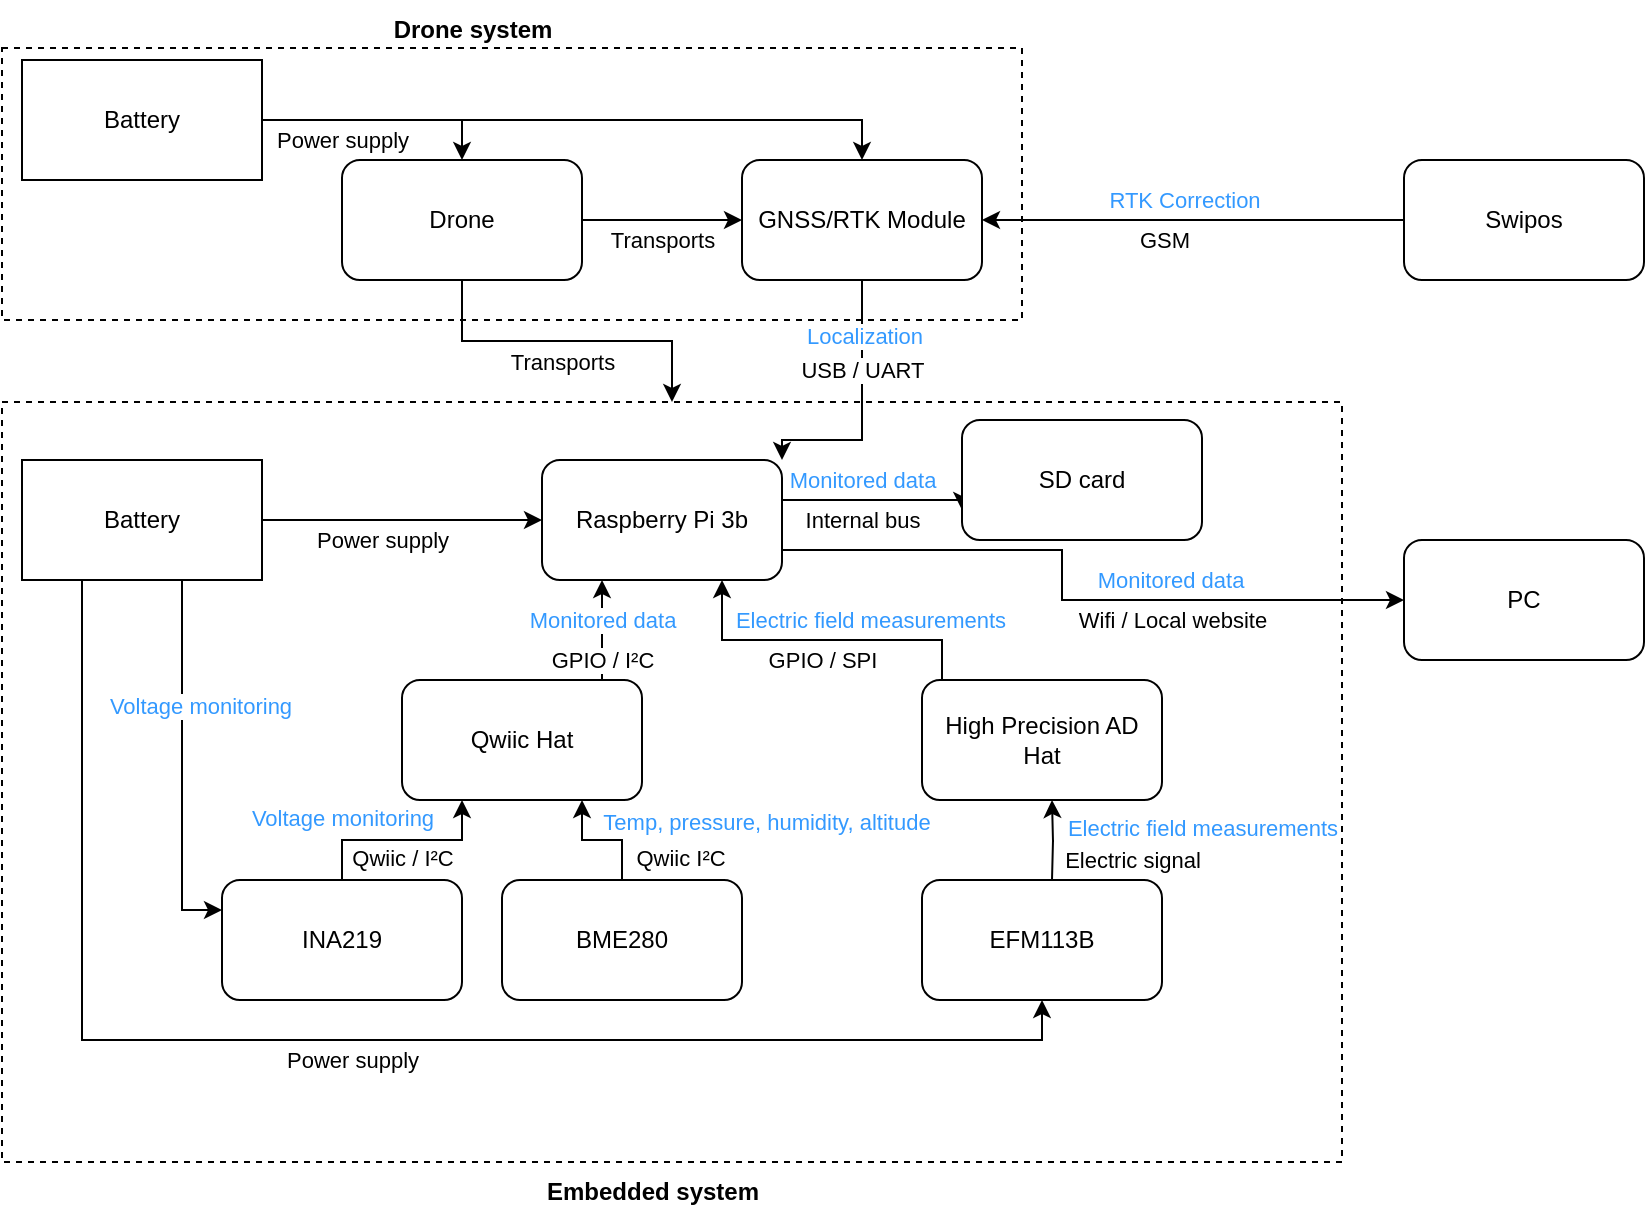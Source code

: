 <mxfile version="20.2.7" type="device"><diagram id="AvVN9DUn0CAPkpMafGbz" name="Page-1"><mxGraphModel dx="1246" dy="760" grid="1" gridSize="10" guides="1" tooltips="1" connect="1" arrows="1" fold="1" page="1" pageScale="1" pageWidth="850" pageHeight="1100" math="0" shadow="0"><root><mxCell id="0"/><mxCell id="1" parent="0"/><mxCell id="1tYavomdFCM77gMyva7n-68" value="" style="rounded=0;whiteSpace=wrap;html=1;fontColor=#3399FF;dashed=1;" vertex="1" parent="1"><mxGeometry x="20" y="24" width="510" height="136" as="geometry"/></mxCell><mxCell id="1tYavomdFCM77gMyva7n-61" value="" style="rounded=0;whiteSpace=wrap;html=1;fontColor=#3399FF;dashed=1;" vertex="1" parent="1"><mxGeometry x="20" y="201" width="670" height="380" as="geometry"/></mxCell><mxCell id="1tYavomdFCM77gMyva7n-9" value="&lt;div&gt;Transports&lt;/div&gt;" style="edgeStyle=orthogonalEdgeStyle;rounded=0;orthogonalLoop=1;jettySize=auto;html=1;exitX=1;exitY=0.5;exitDx=0;exitDy=0;entryX=0;entryY=0.5;entryDx=0;entryDy=0;" edge="1" parent="1" source="1tYavomdFCM77gMyva7n-1" target="1tYavomdFCM77gMyva7n-7"><mxGeometry y="-10" relative="1" as="geometry"><mxPoint as="offset"/></mxGeometry></mxCell><mxCell id="1tYavomdFCM77gMyva7n-1" value="&lt;div&gt;Drone&lt;/div&gt;" style="rounded=1;whiteSpace=wrap;html=1;" vertex="1" parent="1"><mxGeometry x="190" y="80" width="120" height="60" as="geometry"/></mxCell><mxCell id="1tYavomdFCM77gMyva7n-20" value="GPIO / I²C" style="edgeStyle=orthogonalEdgeStyle;rounded=0;orthogonalLoop=1;jettySize=auto;html=1;exitX=0.25;exitY=1;exitDx=0;exitDy=0;startArrow=classic;startFill=1;endArrow=none;endFill=0;" edge="1" parent="1" source="1tYavomdFCM77gMyva7n-2"><mxGeometry x="0.6" relative="1" as="geometry"><mxPoint x="320" y="340" as="targetPoint"/><Array as="points"><mxPoint x="320" y="310"/><mxPoint x="320" y="310"/></Array><mxPoint as="offset"/></mxGeometry></mxCell><mxCell id="1tYavomdFCM77gMyva7n-24" value="&lt;div&gt;GPIO / SPI&lt;/div&gt;" style="edgeStyle=orthogonalEdgeStyle;rounded=0;orthogonalLoop=1;jettySize=auto;html=1;exitX=0.75;exitY=1;exitDx=0;exitDy=0;startArrow=classic;startFill=1;endArrow=none;endFill=0;" edge="1" parent="1" source="1tYavomdFCM77gMyva7n-2" target="1tYavomdFCM77gMyva7n-23"><mxGeometry y="-10" relative="1" as="geometry"><Array as="points"><mxPoint x="380" y="320"/><mxPoint x="490" y="320"/></Array><mxPoint as="offset"/></mxGeometry></mxCell><mxCell id="1tYavomdFCM77gMyva7n-41" value="&lt;div&gt;Internal bus&lt;/div&gt;" style="edgeStyle=orthogonalEdgeStyle;rounded=0;orthogonalLoop=1;jettySize=auto;html=1;exitX=1;exitY=0.5;exitDx=0;exitDy=0;startArrow=none;startFill=0;endArrow=classic;endFill=1;entryX=0;entryY=0.75;entryDx=0;entryDy=0;" edge="1" parent="1" target="1tYavomdFCM77gMyva7n-44"><mxGeometry x="-0.1" y="-10" relative="1" as="geometry"><mxPoint x="670" y="230" as="targetPoint"/><mxPoint x="410" y="245" as="sourcePoint"/><Array as="points"><mxPoint x="410" y="250"/><mxPoint x="500" y="250"/><mxPoint x="500" y="255"/></Array><mxPoint as="offset"/></mxGeometry></mxCell><mxCell id="1tYavomdFCM77gMyva7n-49" value="&lt;div&gt;Monitored data&lt;/div&gt;" style="edgeLabel;html=1;align=center;verticalAlign=middle;resizable=0;points=[];fontColor=#3399FF;" vertex="1" connectable="0" parent="1tYavomdFCM77gMyva7n-41"><mxGeometry x="0.353" y="-2" relative="1" as="geometry"><mxPoint x="-23" y="-12" as="offset"/></mxGeometry></mxCell><mxCell id="1tYavomdFCM77gMyva7n-50" value="&lt;div&gt;Monitored data&lt;/div&gt;" style="edgeLabel;html=1;align=center;verticalAlign=middle;resizable=0;points=[];fontColor=#3399FF;" vertex="1" connectable="0" parent="1tYavomdFCM77gMyva7n-41"><mxGeometry x="0.353" y="-2" relative="1" as="geometry"><mxPoint x="131" y="38" as="offset"/></mxGeometry></mxCell><mxCell id="1tYavomdFCM77gMyva7n-51" value="&lt;div&gt;Electric field measurements&lt;/div&gt;" style="edgeLabel;html=1;align=center;verticalAlign=middle;resizable=0;points=[];fontColor=#3399FF;" vertex="1" connectable="0" parent="1tYavomdFCM77gMyva7n-41"><mxGeometry x="0.353" y="-2" relative="1" as="geometry"><mxPoint x="147" y="162" as="offset"/></mxGeometry></mxCell><mxCell id="1tYavomdFCM77gMyva7n-52" value="&lt;div&gt;Electric field measurements&lt;/div&gt;" style="edgeLabel;html=1;align=center;verticalAlign=middle;resizable=0;points=[];fontColor=#3399FF;" vertex="1" connectable="0" parent="1tYavomdFCM77gMyva7n-41"><mxGeometry x="0.353" y="-2" relative="1" as="geometry"><mxPoint x="-19" y="58" as="offset"/></mxGeometry></mxCell><mxCell id="1tYavomdFCM77gMyva7n-54" value="&lt;div&gt;Monitored data&lt;/div&gt;" style="edgeLabel;html=1;align=center;verticalAlign=middle;resizable=0;points=[];fontColor=#3399FF;" vertex="1" connectable="0" parent="1tYavomdFCM77gMyva7n-41"><mxGeometry x="0.353" y="-2" relative="1" as="geometry"><mxPoint x="-153" y="58" as="offset"/></mxGeometry></mxCell><mxCell id="1tYavomdFCM77gMyva7n-55" value="Temp, pressure, humidity, altitude" style="edgeLabel;html=1;align=center;verticalAlign=middle;resizable=0;points=[];fontColor=#3399FF;" vertex="1" connectable="0" parent="1tYavomdFCM77gMyva7n-41"><mxGeometry x="0.353" y="-2" relative="1" as="geometry"><mxPoint x="-71" y="159" as="offset"/></mxGeometry></mxCell><mxCell id="1tYavomdFCM77gMyva7n-43" style="edgeStyle=orthogonalEdgeStyle;rounded=0;orthogonalLoop=1;jettySize=auto;html=1;exitX=1;exitY=0.75;exitDx=0;exitDy=0;startArrow=none;startFill=0;endArrow=classic;endFill=1;entryX=0;entryY=0.5;entryDx=0;entryDy=0;" edge="1" parent="1" source="1tYavomdFCM77gMyva7n-2" target="1tYavomdFCM77gMyva7n-45"><mxGeometry relative="1" as="geometry"><mxPoint x="680" y="300" as="targetPoint"/><Array as="points"><mxPoint x="550" y="275"/><mxPoint x="550" y="300"/></Array></mxGeometry></mxCell><mxCell id="1tYavomdFCM77gMyva7n-46" value="Wifi / Local website" style="edgeLabel;html=1;align=center;verticalAlign=middle;resizable=0;points=[];" vertex="1" connectable="0" parent="1tYavomdFCM77gMyva7n-43"><mxGeometry x="0.2" relative="1" as="geometry"><mxPoint x="18" y="10" as="offset"/></mxGeometry></mxCell><mxCell id="1tYavomdFCM77gMyva7n-2" value="Raspberry Pi 3b" style="rounded=1;whiteSpace=wrap;html=1;" vertex="1" parent="1"><mxGeometry x="290" y="230" width="120" height="60" as="geometry"/></mxCell><mxCell id="1tYavomdFCM77gMyva7n-5" style="edgeStyle=orthogonalEdgeStyle;rounded=0;orthogonalLoop=1;jettySize=auto;html=1;exitX=1;exitY=0.5;exitDx=0;exitDy=0;entryX=0.5;entryY=0;entryDx=0;entryDy=0;" edge="1" parent="1" source="1tYavomdFCM77gMyva7n-3" target="1tYavomdFCM77gMyva7n-1"><mxGeometry relative="1" as="geometry"><Array as="points"><mxPoint x="250" y="60"/></Array></mxGeometry></mxCell><mxCell id="1tYavomdFCM77gMyva7n-6" style="edgeStyle=orthogonalEdgeStyle;rounded=0;orthogonalLoop=1;jettySize=auto;html=1;exitX=1;exitY=0.5;exitDx=0;exitDy=0;entryX=0.5;entryY=0;entryDx=0;entryDy=0;" edge="1" parent="1" source="1tYavomdFCM77gMyva7n-3" target="1tYavomdFCM77gMyva7n-7"><mxGeometry relative="1" as="geometry"><mxPoint x="400" y="60" as="targetPoint"/></mxGeometry></mxCell><mxCell id="1tYavomdFCM77gMyva7n-10" value="&lt;div&gt;Power supply&lt;/div&gt;" style="edgeLabel;html=1;align=center;verticalAlign=middle;resizable=0;points=[];" vertex="1" connectable="0" parent="1tYavomdFCM77gMyva7n-6"><mxGeometry x="-0.825" y="-5" relative="1" as="geometry"><mxPoint x="12" y="5" as="offset"/></mxGeometry></mxCell><mxCell id="1tYavomdFCM77gMyva7n-16" value="&lt;div&gt;Power supply&lt;/div&gt;" style="edgeLabel;html=1;align=center;verticalAlign=middle;resizable=0;points=[];" vertex="1" connectable="0" parent="1tYavomdFCM77gMyva7n-6"><mxGeometry x="-0.825" y="-5" relative="1" as="geometry"><mxPoint x="32" y="205" as="offset"/></mxGeometry></mxCell><mxCell id="1tYavomdFCM77gMyva7n-3" value="Battery" style="rounded=0;whiteSpace=wrap;html=1;" vertex="1" parent="1"><mxGeometry x="30" y="30" width="120" height="60" as="geometry"/></mxCell><mxCell id="1tYavomdFCM77gMyva7n-12" style="edgeStyle=orthogonalEdgeStyle;rounded=0;orthogonalLoop=1;jettySize=auto;html=1;exitX=0.5;exitY=1;exitDx=0;exitDy=0;entryX=1;entryY=0;entryDx=0;entryDy=0;" edge="1" parent="1" source="1tYavomdFCM77gMyva7n-7" target="1tYavomdFCM77gMyva7n-2"><mxGeometry relative="1" as="geometry"><mxPoint x="410" y="240" as="targetPoint"/><Array as="points"><mxPoint x="450" y="220"/></Array></mxGeometry></mxCell><mxCell id="1tYavomdFCM77gMyva7n-13" value="&lt;div&gt;USB / UART&lt;/div&gt;" style="edgeLabel;html=1;align=center;verticalAlign=middle;resizable=0;points=[];" vertex="1" connectable="0" parent="1tYavomdFCM77gMyva7n-12"><mxGeometry x="-0.16" y="-4" relative="1" as="geometry"><mxPoint x="4" y="-10" as="offset"/></mxGeometry></mxCell><mxCell id="1tYavomdFCM77gMyva7n-7" value="&lt;div&gt;GNSS/RTK Module&lt;/div&gt;" style="rounded=1;whiteSpace=wrap;html=1;" vertex="1" parent="1"><mxGeometry x="390" y="80" width="120" height="60" as="geometry"/></mxCell><mxCell id="1tYavomdFCM77gMyva7n-15" style="edgeStyle=orthogonalEdgeStyle;rounded=0;orthogonalLoop=1;jettySize=auto;html=1;exitX=1;exitY=0.5;exitDx=0;exitDy=0;entryX=0;entryY=0.5;entryDx=0;entryDy=0;" edge="1" parent="1" source="1tYavomdFCM77gMyva7n-14" target="1tYavomdFCM77gMyva7n-2"><mxGeometry relative="1" as="geometry"/></mxCell><mxCell id="1tYavomdFCM77gMyva7n-40" value="&lt;div&gt;Power supply&lt;/div&gt;" style="edgeStyle=orthogonalEdgeStyle;rounded=0;orthogonalLoop=1;jettySize=auto;html=1;exitX=0.25;exitY=1;exitDx=0;exitDy=0;entryX=0.5;entryY=1;entryDx=0;entryDy=0;startArrow=none;startFill=0;endArrow=classic;endFill=1;" edge="1" parent="1" source="1tYavomdFCM77gMyva7n-14" target="1tYavomdFCM77gMyva7n-32"><mxGeometry y="-10" relative="1" as="geometry"><mxPoint as="offset"/></mxGeometry></mxCell><mxCell id="1tYavomdFCM77gMyva7n-14" value="Battery" style="rounded=0;whiteSpace=wrap;html=1;" vertex="1" parent="1"><mxGeometry x="30" y="230" width="120" height="60" as="geometry"/></mxCell><mxCell id="1tYavomdFCM77gMyva7n-18" style="edgeStyle=orthogonalEdgeStyle;rounded=0;orthogonalLoop=1;jettySize=auto;html=1;exitX=0;exitY=0.5;exitDx=0;exitDy=0;entryX=1;entryY=0.5;entryDx=0;entryDy=0;" edge="1" parent="1" source="1tYavomdFCM77gMyva7n-17" target="1tYavomdFCM77gMyva7n-7"><mxGeometry relative="1" as="geometry"/></mxCell><mxCell id="1tYavomdFCM77gMyva7n-19" value="&lt;div&gt;RTK Correction&lt;/div&gt;" style="edgeLabel;html=1;align=center;verticalAlign=middle;resizable=0;points=[];fontColor=#3399FF;" vertex="1" connectable="0" parent="1tYavomdFCM77gMyva7n-18"><mxGeometry x="0.143" y="-4" relative="1" as="geometry"><mxPoint x="10" y="-6" as="offset"/></mxGeometry></mxCell><mxCell id="1tYavomdFCM77gMyva7n-47" value="&lt;div&gt;GSM&lt;/div&gt;" style="edgeLabel;html=1;align=center;verticalAlign=middle;resizable=0;points=[];fontColor=#000000;" vertex="1" connectable="0" parent="1tYavomdFCM77gMyva7n-18"><mxGeometry x="0.143" y="2" relative="1" as="geometry"><mxPoint y="8" as="offset"/></mxGeometry></mxCell><mxCell id="1tYavomdFCM77gMyva7n-17" value="Swipos" style="rounded=1;whiteSpace=wrap;html=1;" vertex="1" parent="1"><mxGeometry x="721" y="80" width="120" height="60" as="geometry"/></mxCell><mxCell id="1tYavomdFCM77gMyva7n-35" style="edgeStyle=orthogonalEdgeStyle;rounded=0;orthogonalLoop=1;jettySize=auto;html=1;exitX=0;exitY=0.25;exitDx=0;exitDy=0;startArrow=classic;startFill=1;endArrow=none;endFill=0;" edge="1" parent="1" source="1tYavomdFCM77gMyva7n-21"><mxGeometry relative="1" as="geometry"><mxPoint x="110" y="290" as="targetPoint"/><Array as="points"><mxPoint x="110" y="455"/><mxPoint x="110" y="291"/></Array></mxGeometry></mxCell><mxCell id="1tYavomdFCM77gMyva7n-36" value="Voltage monitoring" style="edgeLabel;html=1;align=center;verticalAlign=middle;resizable=0;points=[];fontColor=#3399FF;" vertex="1" connectable="0" parent="1tYavomdFCM77gMyva7n-35"><mxGeometry x="-0.104" y="2" relative="1" as="geometry"><mxPoint x="11" y="-39" as="offset"/></mxGeometry></mxCell><mxCell id="1tYavomdFCM77gMyva7n-56" value="Voltage monitoring" style="edgeLabel;html=1;align=center;verticalAlign=middle;resizable=0;points=[];fontColor=#3399FF;" vertex="1" connectable="0" parent="1tYavomdFCM77gMyva7n-35"><mxGeometry x="-0.104" y="2" relative="1" as="geometry"><mxPoint x="82" y="17" as="offset"/></mxGeometry></mxCell><mxCell id="1tYavomdFCM77gMyva7n-21" value="INA219" style="rounded=1;whiteSpace=wrap;html=1;" vertex="1" parent="1"><mxGeometry x="130" y="440" width="120" height="60" as="geometry"/></mxCell><mxCell id="1tYavomdFCM77gMyva7n-27" style="edgeStyle=orthogonalEdgeStyle;rounded=0;orthogonalLoop=1;jettySize=auto;html=1;exitX=0.25;exitY=1;exitDx=0;exitDy=0;entryX=0.5;entryY=0;entryDx=0;entryDy=0;startArrow=classic;startFill=1;endArrow=none;endFill=0;" edge="1" parent="1" source="1tYavomdFCM77gMyva7n-22" target="1tYavomdFCM77gMyva7n-21"><mxGeometry relative="1" as="geometry"/></mxCell><mxCell id="1tYavomdFCM77gMyva7n-28" value="&lt;div&gt;Qwiic / I²C&lt;/div&gt;" style="edgeLabel;html=1;align=center;verticalAlign=middle;resizable=0;points=[];" vertex="1" connectable="0" parent="1tYavomdFCM77gMyva7n-27"><mxGeometry x="0.244" y="4" relative="1" as="geometry"><mxPoint x="12" y="5" as="offset"/></mxGeometry></mxCell><mxCell id="1tYavomdFCM77gMyva7n-30" style="edgeStyle=orthogonalEdgeStyle;rounded=0;orthogonalLoop=1;jettySize=auto;html=1;exitX=0.75;exitY=1;exitDx=0;exitDy=0;entryX=0.5;entryY=0;entryDx=0;entryDy=0;verticalAlign=middle;startArrow=classic;startFill=1;endArrow=none;endFill=0;" edge="1" parent="1" source="1tYavomdFCM77gMyva7n-22" target="1tYavomdFCM77gMyva7n-29"><mxGeometry relative="1" as="geometry"><Array as="points"><mxPoint x="310" y="420"/><mxPoint x="330" y="420"/></Array></mxGeometry></mxCell><mxCell id="1tYavomdFCM77gMyva7n-31" value="Qwiic I²C" style="edgeLabel;html=1;align=center;verticalAlign=middle;resizable=0;points=[];" vertex="1" connectable="0" parent="1tYavomdFCM77gMyva7n-30"><mxGeometry x="0.333" y="-1" relative="1" as="geometry"><mxPoint x="30" y="9" as="offset"/></mxGeometry></mxCell><mxCell id="1tYavomdFCM77gMyva7n-22" value="Qwiic Hat" style="rounded=1;whiteSpace=wrap;html=1;" vertex="1" parent="1"><mxGeometry x="220" y="340" width="120" height="60" as="geometry"/></mxCell><mxCell id="1tYavomdFCM77gMyva7n-33" value="&lt;div&gt;Electric signal&lt;/div&gt;" style="edgeStyle=orthogonalEdgeStyle;rounded=0;orthogonalLoop=1;jettySize=auto;html=1;exitX=0.5;exitY=1;exitDx=0;exitDy=0;entryX=0.5;entryY=0;entryDx=0;entryDy=0;startArrow=classic;startFill=1;endArrow=none;endFill=0;" edge="1" parent="1"><mxGeometry x="0.5" y="40" relative="1" as="geometry"><mxPoint x="545" y="400" as="sourcePoint"/><mxPoint x="545" y="440" as="targetPoint"/><mxPoint as="offset"/></mxGeometry></mxCell><mxCell id="1tYavomdFCM77gMyva7n-23" value="&lt;div&gt;High Precision AD Hat&lt;/div&gt;" style="rounded=1;whiteSpace=wrap;html=1;" vertex="1" parent="1"><mxGeometry x="480" y="340" width="120" height="60" as="geometry"/></mxCell><mxCell id="1tYavomdFCM77gMyva7n-29" value="&lt;div&gt;BME280&lt;/div&gt;" style="rounded=1;whiteSpace=wrap;html=1;" vertex="1" parent="1"><mxGeometry x="270" y="440" width="120" height="60" as="geometry"/></mxCell><mxCell id="1tYavomdFCM77gMyva7n-32" value="EFM113B" style="rounded=1;whiteSpace=wrap;html=1;" vertex="1" parent="1"><mxGeometry x="480" y="440" width="120" height="60" as="geometry"/></mxCell><mxCell id="1tYavomdFCM77gMyva7n-44" value="&lt;div&gt;SD card &lt;br&gt;&lt;/div&gt;" style="rounded=1;whiteSpace=wrap;html=1;" vertex="1" parent="1"><mxGeometry x="500" y="210" width="120" height="60" as="geometry"/></mxCell><mxCell id="1tYavomdFCM77gMyva7n-45" value="PC" style="rounded=1;whiteSpace=wrap;html=1;" vertex="1" parent="1"><mxGeometry x="721" y="270" width="120" height="60" as="geometry"/></mxCell><mxCell id="1tYavomdFCM77gMyva7n-48" value="&lt;div&gt;Localization&lt;/div&gt;" style="edgeLabel;html=1;align=center;verticalAlign=middle;resizable=0;points=[];fontColor=#3399FF;" vertex="1" connectable="0" parent="1"><mxGeometry x="450" y="140" as="geometry"><mxPoint x="1" y="28" as="offset"/></mxGeometry></mxCell><mxCell id="1tYavomdFCM77gMyva7n-67" value="Embedded system" style="text;html=1;align=center;verticalAlign=middle;resizable=0;points=[];autosize=1;strokeColor=none;fillColor=none;fontColor=#000000;fontStyle=1" vertex="1" parent="1"><mxGeometry x="280" y="581" width="130" height="30" as="geometry"/></mxCell><mxCell id="1tYavomdFCM77gMyva7n-69" value="&lt;div&gt;Drone system&lt;/div&gt;" style="text;html=1;align=center;verticalAlign=middle;resizable=0;points=[];autosize=1;strokeColor=none;fillColor=none;fontColor=#000000;fontStyle=1" vertex="1" parent="1"><mxGeometry x="200" width="110" height="30" as="geometry"/></mxCell><mxCell id="1tYavomdFCM77gMyva7n-70" value="&lt;div&gt;Transports&lt;br&gt;&lt;/div&gt;" style="edgeStyle=orthogonalEdgeStyle;rounded=0;orthogonalLoop=1;jettySize=auto;html=1;exitX=0.5;exitY=1;exitDx=0;exitDy=0;fontColor=#000000;startArrow=none;startFill=0;endArrow=classic;endFill=1;" edge="1" parent="1" source="1tYavomdFCM77gMyva7n-1" target="1tYavomdFCM77gMyva7n-61"><mxGeometry x="-0.03" y="-9" relative="1" as="geometry"><mxPoint x="248" y="180" as="targetPoint"/><mxPoint y="1" as="offset"/></mxGeometry></mxCell></root></mxGraphModel></diagram></mxfile>